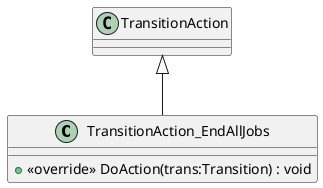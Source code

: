 @startuml
class TransitionAction_EndAllJobs {
    + <<override>> DoAction(trans:Transition) : void
}
TransitionAction <|-- TransitionAction_EndAllJobs
@enduml
